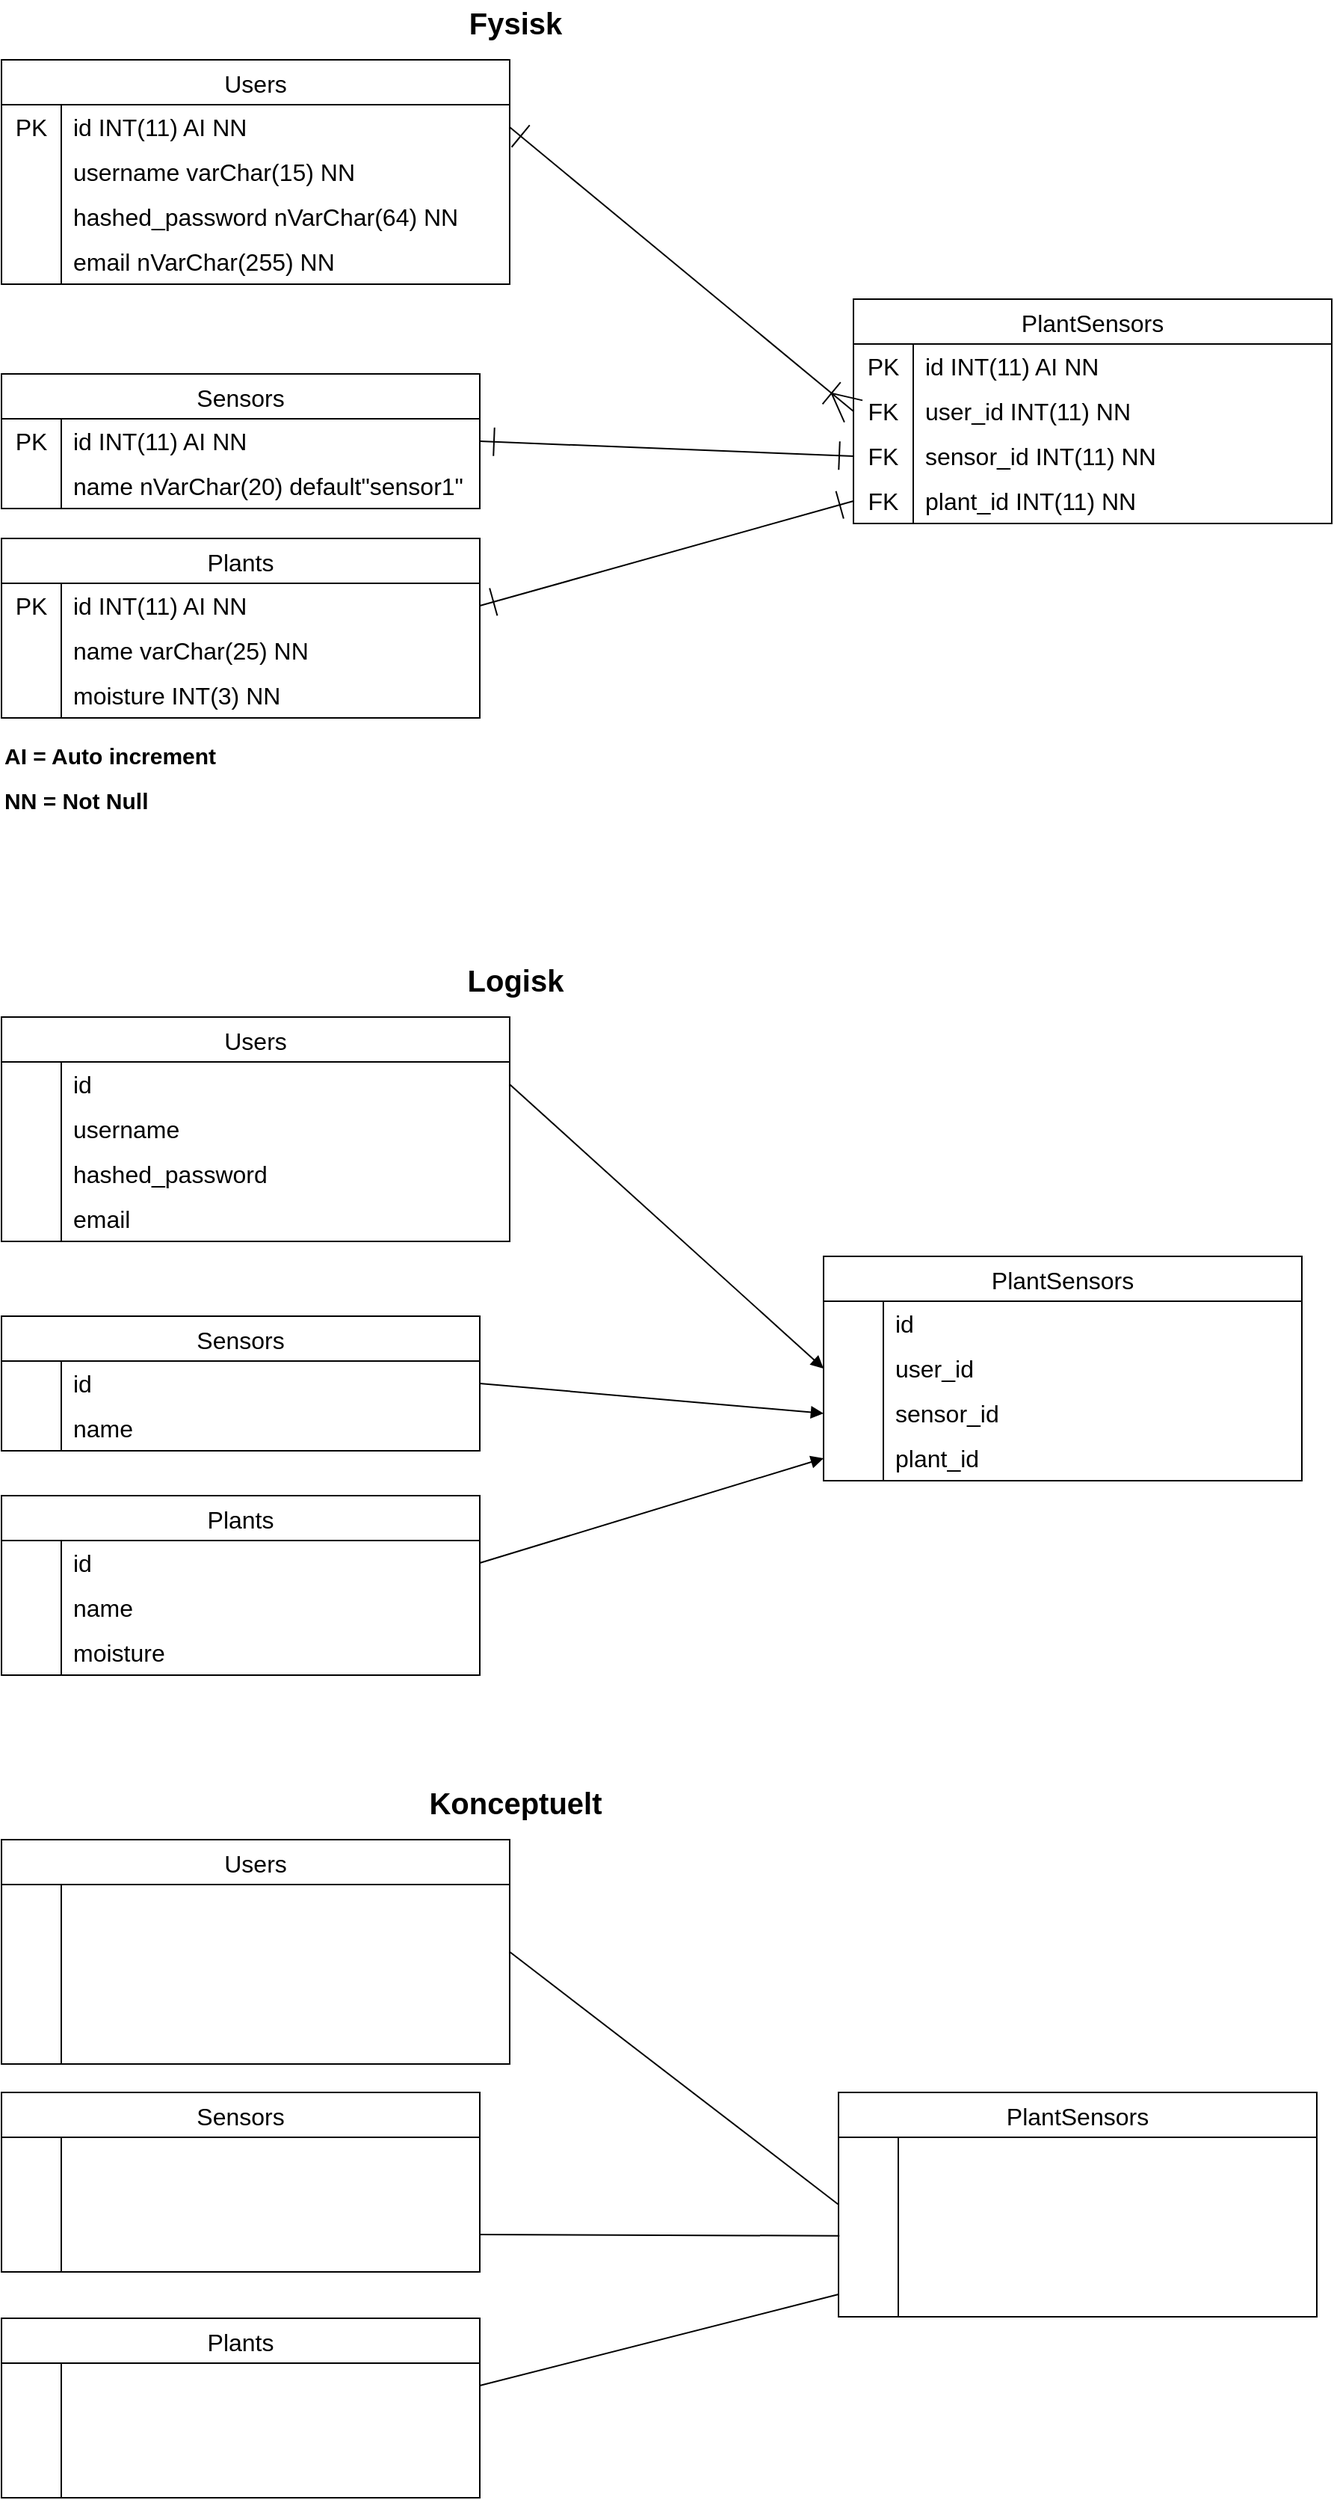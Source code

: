 <mxfile version="24.2.3" type="device">
  <diagram id="C5RBs43oDa-KdzZeNtuy" name="Page-1">
    <mxGraphModel dx="1050" dy="565" grid="1" gridSize="10" guides="1" tooltips="1" connect="1" arrows="1" fold="1" page="1" pageScale="1" pageWidth="827" pageHeight="1169" math="0" shadow="0">
      <root>
        <mxCell id="WIyWlLk6GJQsqaUBKTNV-0" />
        <mxCell id="WIyWlLk6GJQsqaUBKTNV-1" parent="WIyWlLk6GJQsqaUBKTNV-0" />
        <mxCell id="eQX2NRXdBQSOmsmhlRly-7" value="Users" style="shape=table;startSize=30;container=1;collapsible=0;childLayout=tableLayout;fixedRows=1;rowLines=0;fontStyle=0;strokeColor=default;fontSize=16;" parent="WIyWlLk6GJQsqaUBKTNV-1" vertex="1">
          <mxGeometry x="40" y="320" width="340" height="150" as="geometry" />
        </mxCell>
        <mxCell id="eQX2NRXdBQSOmsmhlRly-8" value="" style="shape=tableRow;horizontal=0;startSize=0;swimlaneHead=0;swimlaneBody=0;top=0;left=0;bottom=0;right=0;collapsible=0;dropTarget=0;fillColor=none;points=[[0,0.5],[1,0.5]];portConstraint=eastwest;strokeColor=inherit;fontSize=16;" parent="eQX2NRXdBQSOmsmhlRly-7" vertex="1">
          <mxGeometry y="30" width="340" height="30" as="geometry" />
        </mxCell>
        <mxCell id="eQX2NRXdBQSOmsmhlRly-9" value="PK" style="shape=partialRectangle;html=1;whiteSpace=wrap;connectable=0;fillColor=none;top=0;left=0;bottom=0;right=0;overflow=hidden;pointerEvents=1;strokeColor=inherit;fontSize=16;" parent="eQX2NRXdBQSOmsmhlRly-8" vertex="1">
          <mxGeometry width="40" height="30" as="geometry">
            <mxRectangle width="40" height="30" as="alternateBounds" />
          </mxGeometry>
        </mxCell>
        <mxCell id="eQX2NRXdBQSOmsmhlRly-10" value="id INT(11) AI NN" style="shape=partialRectangle;html=1;whiteSpace=wrap;connectable=0;fillColor=none;top=0;left=0;bottom=0;right=0;align=left;spacingLeft=6;overflow=hidden;strokeColor=inherit;fontSize=16;" parent="eQX2NRXdBQSOmsmhlRly-8" vertex="1">
          <mxGeometry x="40" width="300" height="30" as="geometry">
            <mxRectangle width="300" height="30" as="alternateBounds" />
          </mxGeometry>
        </mxCell>
        <mxCell id="eQX2NRXdBQSOmsmhlRly-11" value="" style="shape=tableRow;horizontal=0;startSize=0;swimlaneHead=0;swimlaneBody=0;top=0;left=0;bottom=0;right=0;collapsible=0;dropTarget=0;fillColor=none;points=[[0,0.5],[1,0.5]];portConstraint=eastwest;strokeColor=inherit;fontSize=16;" parent="eQX2NRXdBQSOmsmhlRly-7" vertex="1">
          <mxGeometry y="60" width="340" height="30" as="geometry" />
        </mxCell>
        <mxCell id="eQX2NRXdBQSOmsmhlRly-12" value="" style="shape=partialRectangle;html=1;whiteSpace=wrap;connectable=0;fillColor=none;top=0;left=0;bottom=0;right=0;overflow=hidden;strokeColor=inherit;fontSize=16;" parent="eQX2NRXdBQSOmsmhlRly-11" vertex="1">
          <mxGeometry width="40" height="30" as="geometry">
            <mxRectangle width="40" height="30" as="alternateBounds" />
          </mxGeometry>
        </mxCell>
        <mxCell id="eQX2NRXdBQSOmsmhlRly-13" value="username varChar(15) NN" style="shape=partialRectangle;html=1;whiteSpace=wrap;connectable=0;fillColor=none;top=0;left=0;bottom=0;right=0;align=left;spacingLeft=6;overflow=hidden;strokeColor=inherit;fontSize=16;" parent="eQX2NRXdBQSOmsmhlRly-11" vertex="1">
          <mxGeometry x="40" width="300" height="30" as="geometry">
            <mxRectangle width="300" height="30" as="alternateBounds" />
          </mxGeometry>
        </mxCell>
        <mxCell id="eQX2NRXdBQSOmsmhlRly-14" value="" style="shape=tableRow;horizontal=0;startSize=0;swimlaneHead=0;swimlaneBody=0;top=0;left=0;bottom=0;right=0;collapsible=0;dropTarget=0;fillColor=none;points=[[0,0.5],[1,0.5]];portConstraint=eastwest;strokeColor=inherit;fontSize=16;" parent="eQX2NRXdBQSOmsmhlRly-7" vertex="1">
          <mxGeometry y="90" width="340" height="30" as="geometry" />
        </mxCell>
        <mxCell id="eQX2NRXdBQSOmsmhlRly-15" value="" style="shape=partialRectangle;html=1;whiteSpace=wrap;connectable=0;fillColor=none;top=0;left=0;bottom=0;right=0;overflow=hidden;strokeColor=inherit;fontSize=16;" parent="eQX2NRXdBQSOmsmhlRly-14" vertex="1">
          <mxGeometry width="40" height="30" as="geometry">
            <mxRectangle width="40" height="30" as="alternateBounds" />
          </mxGeometry>
        </mxCell>
        <mxCell id="eQX2NRXdBQSOmsmhlRly-16" value="hashed_password nVarChar(64) NN" style="shape=partialRectangle;html=1;whiteSpace=wrap;connectable=0;fillColor=none;top=0;left=0;bottom=0;right=0;align=left;spacingLeft=6;overflow=hidden;strokeColor=inherit;fontSize=16;" parent="eQX2NRXdBQSOmsmhlRly-14" vertex="1">
          <mxGeometry x="40" width="300" height="30" as="geometry">
            <mxRectangle width="300" height="30" as="alternateBounds" />
          </mxGeometry>
        </mxCell>
        <mxCell id="eQX2NRXdBQSOmsmhlRly-65" value="" style="shape=tableRow;horizontal=0;startSize=0;swimlaneHead=0;swimlaneBody=0;top=0;left=0;bottom=0;right=0;collapsible=0;dropTarget=0;fillColor=none;points=[[0,0.5],[1,0.5]];portConstraint=eastwest;strokeColor=inherit;fontSize=16;" parent="eQX2NRXdBQSOmsmhlRly-7" vertex="1">
          <mxGeometry y="120" width="340" height="30" as="geometry" />
        </mxCell>
        <mxCell id="eQX2NRXdBQSOmsmhlRly-66" value="" style="shape=partialRectangle;html=1;whiteSpace=wrap;connectable=0;fillColor=none;top=0;left=0;bottom=0;right=0;overflow=hidden;strokeColor=inherit;fontSize=16;" parent="eQX2NRXdBQSOmsmhlRly-65" vertex="1">
          <mxGeometry width="40" height="30" as="geometry">
            <mxRectangle width="40" height="30" as="alternateBounds" />
          </mxGeometry>
        </mxCell>
        <mxCell id="eQX2NRXdBQSOmsmhlRly-67" value="email nVarChar(255) NN" style="shape=partialRectangle;html=1;whiteSpace=wrap;connectable=0;fillColor=none;top=0;left=0;bottom=0;right=0;align=left;spacingLeft=6;overflow=hidden;strokeColor=inherit;fontSize=16;" parent="eQX2NRXdBQSOmsmhlRly-65" vertex="1">
          <mxGeometry x="40" width="300" height="30" as="geometry">
            <mxRectangle width="300" height="30" as="alternateBounds" />
          </mxGeometry>
        </mxCell>
        <mxCell id="eQX2NRXdBQSOmsmhlRly-17" value="Plants" style="shape=table;startSize=30;container=1;collapsible=0;childLayout=tableLayout;fixedRows=1;rowLines=0;fontStyle=0;strokeColor=default;fontSize=16;" parent="WIyWlLk6GJQsqaUBKTNV-1" vertex="1">
          <mxGeometry x="40" y="640" width="320" height="120" as="geometry" />
        </mxCell>
        <mxCell id="eQX2NRXdBQSOmsmhlRly-18" value="" style="shape=tableRow;horizontal=0;startSize=0;swimlaneHead=0;swimlaneBody=0;top=0;left=0;bottom=0;right=0;collapsible=0;dropTarget=0;fillColor=none;points=[[0,0.5],[1,0.5]];portConstraint=eastwest;strokeColor=inherit;fontSize=16;" parent="eQX2NRXdBQSOmsmhlRly-17" vertex="1">
          <mxGeometry y="30" width="320" height="30" as="geometry" />
        </mxCell>
        <mxCell id="eQX2NRXdBQSOmsmhlRly-19" value="PK" style="shape=partialRectangle;html=1;whiteSpace=wrap;connectable=0;fillColor=none;top=0;left=0;bottom=0;right=0;overflow=hidden;pointerEvents=1;strokeColor=inherit;fontSize=16;" parent="eQX2NRXdBQSOmsmhlRly-18" vertex="1">
          <mxGeometry width="40" height="30" as="geometry">
            <mxRectangle width="40" height="30" as="alternateBounds" />
          </mxGeometry>
        </mxCell>
        <mxCell id="eQX2NRXdBQSOmsmhlRly-20" value="id INT(11) AI NN" style="shape=partialRectangle;html=1;whiteSpace=wrap;connectable=0;fillColor=none;top=0;left=0;bottom=0;right=0;align=left;spacingLeft=6;overflow=hidden;strokeColor=inherit;fontSize=16;" parent="eQX2NRXdBQSOmsmhlRly-18" vertex="1">
          <mxGeometry x="40" width="280" height="30" as="geometry">
            <mxRectangle width="280" height="30" as="alternateBounds" />
          </mxGeometry>
        </mxCell>
        <mxCell id="eQX2NRXdBQSOmsmhlRly-21" value="" style="shape=tableRow;horizontal=0;startSize=0;swimlaneHead=0;swimlaneBody=0;top=0;left=0;bottom=0;right=0;collapsible=0;dropTarget=0;fillColor=none;points=[[0,0.5],[1,0.5]];portConstraint=eastwest;strokeColor=inherit;fontSize=16;" parent="eQX2NRXdBQSOmsmhlRly-17" vertex="1">
          <mxGeometry y="60" width="320" height="30" as="geometry" />
        </mxCell>
        <mxCell id="eQX2NRXdBQSOmsmhlRly-22" value="" style="shape=partialRectangle;html=1;whiteSpace=wrap;connectable=0;fillColor=none;top=0;left=0;bottom=0;right=0;overflow=hidden;strokeColor=inherit;fontSize=16;" parent="eQX2NRXdBQSOmsmhlRly-21" vertex="1">
          <mxGeometry width="40" height="30" as="geometry">
            <mxRectangle width="40" height="30" as="alternateBounds" />
          </mxGeometry>
        </mxCell>
        <mxCell id="eQX2NRXdBQSOmsmhlRly-23" value="name varChar(25) NN" style="shape=partialRectangle;html=1;whiteSpace=wrap;connectable=0;fillColor=none;top=0;left=0;bottom=0;right=0;align=left;spacingLeft=6;overflow=hidden;strokeColor=inherit;fontSize=16;" parent="eQX2NRXdBQSOmsmhlRly-21" vertex="1">
          <mxGeometry x="40" width="280" height="30" as="geometry">
            <mxRectangle width="280" height="30" as="alternateBounds" />
          </mxGeometry>
        </mxCell>
        <mxCell id="eQX2NRXdBQSOmsmhlRly-24" value="" style="shape=tableRow;horizontal=0;startSize=0;swimlaneHead=0;swimlaneBody=0;top=0;left=0;bottom=0;right=0;collapsible=0;dropTarget=0;fillColor=none;points=[[0,0.5],[1,0.5]];portConstraint=eastwest;strokeColor=inherit;fontSize=16;" parent="eQX2NRXdBQSOmsmhlRly-17" vertex="1">
          <mxGeometry y="90" width="320" height="30" as="geometry" />
        </mxCell>
        <mxCell id="eQX2NRXdBQSOmsmhlRly-25" value="" style="shape=partialRectangle;html=1;whiteSpace=wrap;connectable=0;fillColor=none;top=0;left=0;bottom=0;right=0;overflow=hidden;strokeColor=inherit;fontSize=16;" parent="eQX2NRXdBQSOmsmhlRly-24" vertex="1">
          <mxGeometry width="40" height="30" as="geometry">
            <mxRectangle width="40" height="30" as="alternateBounds" />
          </mxGeometry>
        </mxCell>
        <mxCell id="eQX2NRXdBQSOmsmhlRly-26" value="moisture INT(3) NN" style="shape=partialRectangle;html=1;whiteSpace=wrap;connectable=0;fillColor=none;top=0;left=0;bottom=0;right=0;align=left;spacingLeft=6;overflow=hidden;strokeColor=inherit;fontSize=16;" parent="eQX2NRXdBQSOmsmhlRly-24" vertex="1">
          <mxGeometry x="40" width="280" height="30" as="geometry">
            <mxRectangle width="280" height="30" as="alternateBounds" />
          </mxGeometry>
        </mxCell>
        <mxCell id="eQX2NRXdBQSOmsmhlRly-27" value="Sensors" style="shape=table;startSize=30;container=1;collapsible=0;childLayout=tableLayout;fixedRows=1;rowLines=0;fontStyle=0;strokeColor=default;fontSize=16;" parent="WIyWlLk6GJQsqaUBKTNV-1" vertex="1">
          <mxGeometry x="40" y="530" width="320" height="90" as="geometry" />
        </mxCell>
        <mxCell id="eQX2NRXdBQSOmsmhlRly-28" value="" style="shape=tableRow;horizontal=0;startSize=0;swimlaneHead=0;swimlaneBody=0;top=0;left=0;bottom=0;right=0;collapsible=0;dropTarget=0;fillColor=none;points=[[0,0.5],[1,0.5]];portConstraint=eastwest;strokeColor=inherit;fontSize=16;" parent="eQX2NRXdBQSOmsmhlRly-27" vertex="1">
          <mxGeometry y="30" width="320" height="30" as="geometry" />
        </mxCell>
        <mxCell id="eQX2NRXdBQSOmsmhlRly-29" value="PK" style="shape=partialRectangle;html=1;whiteSpace=wrap;connectable=0;fillColor=none;top=0;left=0;bottom=0;right=0;overflow=hidden;pointerEvents=1;strokeColor=inherit;fontSize=16;" parent="eQX2NRXdBQSOmsmhlRly-28" vertex="1">
          <mxGeometry width="40" height="30" as="geometry">
            <mxRectangle width="40" height="30" as="alternateBounds" />
          </mxGeometry>
        </mxCell>
        <mxCell id="eQX2NRXdBQSOmsmhlRly-30" value="id INT(11) AI NN" style="shape=partialRectangle;html=1;whiteSpace=wrap;connectable=0;fillColor=none;top=0;left=0;bottom=0;right=0;align=left;spacingLeft=6;overflow=hidden;strokeColor=inherit;fontSize=16;" parent="eQX2NRXdBQSOmsmhlRly-28" vertex="1">
          <mxGeometry x="40" width="280" height="30" as="geometry">
            <mxRectangle width="280" height="30" as="alternateBounds" />
          </mxGeometry>
        </mxCell>
        <mxCell id="eQX2NRXdBQSOmsmhlRly-40" value="" style="shape=tableRow;horizontal=0;startSize=0;swimlaneHead=0;swimlaneBody=0;top=0;left=0;bottom=0;right=0;collapsible=0;dropTarget=0;fillColor=none;points=[[0,0.5],[1,0.5]];portConstraint=eastwest;strokeColor=inherit;fontSize=16;" parent="eQX2NRXdBQSOmsmhlRly-27" vertex="1">
          <mxGeometry y="60" width="320" height="30" as="geometry" />
        </mxCell>
        <mxCell id="eQX2NRXdBQSOmsmhlRly-41" value="" style="shape=partialRectangle;html=1;whiteSpace=wrap;connectable=0;fillColor=none;top=0;left=0;bottom=0;right=0;overflow=hidden;pointerEvents=1;strokeColor=inherit;fontSize=16;" parent="eQX2NRXdBQSOmsmhlRly-40" vertex="1">
          <mxGeometry width="40" height="30" as="geometry">
            <mxRectangle width="40" height="30" as="alternateBounds" />
          </mxGeometry>
        </mxCell>
        <mxCell id="eQX2NRXdBQSOmsmhlRly-42" value="name nVarChar(20) default&quot;sensor1&quot;" style="shape=partialRectangle;html=1;whiteSpace=wrap;connectable=0;fillColor=none;top=0;left=0;bottom=0;right=0;align=left;spacingLeft=6;overflow=hidden;strokeColor=inherit;fontSize=16;" parent="eQX2NRXdBQSOmsmhlRly-40" vertex="1">
          <mxGeometry x="40" width="280" height="30" as="geometry">
            <mxRectangle width="280" height="30" as="alternateBounds" />
          </mxGeometry>
        </mxCell>
        <mxCell id="eQX2NRXdBQSOmsmhlRly-43" value="PlantSensors" style="shape=table;startSize=30;container=1;collapsible=0;childLayout=tableLayout;fixedRows=1;rowLines=0;fontStyle=0;strokeColor=default;fontSize=16;" parent="WIyWlLk6GJQsqaUBKTNV-1" vertex="1">
          <mxGeometry x="610" y="480" width="320" height="150" as="geometry" />
        </mxCell>
        <mxCell id="eQX2NRXdBQSOmsmhlRly-44" value="" style="shape=tableRow;horizontal=0;startSize=0;swimlaneHead=0;swimlaneBody=0;top=0;left=0;bottom=0;right=0;collapsible=0;dropTarget=0;fillColor=none;points=[[0,0.5],[1,0.5]];portConstraint=eastwest;strokeColor=inherit;fontSize=16;" parent="eQX2NRXdBQSOmsmhlRly-43" vertex="1">
          <mxGeometry y="30" width="320" height="30" as="geometry" />
        </mxCell>
        <mxCell id="eQX2NRXdBQSOmsmhlRly-45" value="PK" style="shape=partialRectangle;html=1;whiteSpace=wrap;connectable=0;fillColor=none;top=0;left=0;bottom=0;right=0;overflow=hidden;pointerEvents=1;strokeColor=inherit;fontSize=16;" parent="eQX2NRXdBQSOmsmhlRly-44" vertex="1">
          <mxGeometry width="40" height="30" as="geometry">
            <mxRectangle width="40" height="30" as="alternateBounds" />
          </mxGeometry>
        </mxCell>
        <mxCell id="eQX2NRXdBQSOmsmhlRly-46" value="id INT(11) AI NN" style="shape=partialRectangle;html=1;whiteSpace=wrap;connectable=0;fillColor=none;top=0;left=0;bottom=0;right=0;align=left;spacingLeft=6;overflow=hidden;strokeColor=inherit;fontSize=16;" parent="eQX2NRXdBQSOmsmhlRly-44" vertex="1">
          <mxGeometry x="40" width="280" height="30" as="geometry">
            <mxRectangle width="280" height="30" as="alternateBounds" />
          </mxGeometry>
        </mxCell>
        <mxCell id="eQX2NRXdBQSOmsmhlRly-56" value="" style="shape=tableRow;horizontal=0;startSize=0;swimlaneHead=0;swimlaneBody=0;top=0;left=0;bottom=0;right=0;collapsible=0;dropTarget=0;fillColor=none;points=[[0,0.5],[1,0.5]];portConstraint=eastwest;strokeColor=inherit;fontSize=16;" parent="eQX2NRXdBQSOmsmhlRly-43" vertex="1">
          <mxGeometry y="60" width="320" height="30" as="geometry" />
        </mxCell>
        <mxCell id="eQX2NRXdBQSOmsmhlRly-57" value="FK" style="shape=partialRectangle;html=1;whiteSpace=wrap;connectable=0;fillColor=none;top=0;left=0;bottom=0;right=0;overflow=hidden;pointerEvents=1;strokeColor=inherit;fontSize=16;" parent="eQX2NRXdBQSOmsmhlRly-56" vertex="1">
          <mxGeometry width="40" height="30" as="geometry">
            <mxRectangle width="40" height="30" as="alternateBounds" />
          </mxGeometry>
        </mxCell>
        <mxCell id="eQX2NRXdBQSOmsmhlRly-58" value="user_id INT(11) NN" style="shape=partialRectangle;html=1;whiteSpace=wrap;connectable=0;fillColor=none;top=0;left=0;bottom=0;right=0;align=left;spacingLeft=6;overflow=hidden;strokeColor=inherit;fontSize=16;" parent="eQX2NRXdBQSOmsmhlRly-56" vertex="1">
          <mxGeometry x="40" width="280" height="30" as="geometry">
            <mxRectangle width="280" height="30" as="alternateBounds" />
          </mxGeometry>
        </mxCell>
        <mxCell id="eQX2NRXdBQSOmsmhlRly-50" value="" style="shape=tableRow;horizontal=0;startSize=0;swimlaneHead=0;swimlaneBody=0;top=0;left=0;bottom=0;right=0;collapsible=0;dropTarget=0;fillColor=none;points=[[0,0.5],[1,0.5]];portConstraint=eastwest;strokeColor=inherit;fontSize=16;" parent="eQX2NRXdBQSOmsmhlRly-43" vertex="1">
          <mxGeometry y="90" width="320" height="30" as="geometry" />
        </mxCell>
        <mxCell id="eQX2NRXdBQSOmsmhlRly-51" value="FK" style="shape=partialRectangle;html=1;whiteSpace=wrap;connectable=0;fillColor=none;top=0;left=0;bottom=0;right=0;overflow=hidden;pointerEvents=1;strokeColor=inherit;fontSize=16;" parent="eQX2NRXdBQSOmsmhlRly-50" vertex="1">
          <mxGeometry width="40" height="30" as="geometry">
            <mxRectangle width="40" height="30" as="alternateBounds" />
          </mxGeometry>
        </mxCell>
        <mxCell id="eQX2NRXdBQSOmsmhlRly-52" value="sensor_id INT(11) NN" style="shape=partialRectangle;html=1;whiteSpace=wrap;connectable=0;fillColor=none;top=0;left=0;bottom=0;right=0;align=left;spacingLeft=6;overflow=hidden;strokeColor=inherit;fontSize=16;" parent="eQX2NRXdBQSOmsmhlRly-50" vertex="1">
          <mxGeometry x="40" width="280" height="30" as="geometry">
            <mxRectangle width="280" height="30" as="alternateBounds" />
          </mxGeometry>
        </mxCell>
        <mxCell id="eQX2NRXdBQSOmsmhlRly-47" value="" style="shape=tableRow;horizontal=0;startSize=0;swimlaneHead=0;swimlaneBody=0;top=0;left=0;bottom=0;right=0;collapsible=0;dropTarget=0;fillColor=none;points=[[0,0.5],[1,0.5]];portConstraint=eastwest;strokeColor=inherit;fontSize=16;" parent="eQX2NRXdBQSOmsmhlRly-43" vertex="1">
          <mxGeometry y="120" width="320" height="30" as="geometry" />
        </mxCell>
        <mxCell id="eQX2NRXdBQSOmsmhlRly-48" value="FK" style="shape=partialRectangle;html=1;whiteSpace=wrap;connectable=0;fillColor=none;top=0;left=0;bottom=0;right=0;overflow=hidden;pointerEvents=1;strokeColor=inherit;fontSize=16;" parent="eQX2NRXdBQSOmsmhlRly-47" vertex="1">
          <mxGeometry width="40" height="30" as="geometry">
            <mxRectangle width="40" height="30" as="alternateBounds" />
          </mxGeometry>
        </mxCell>
        <mxCell id="eQX2NRXdBQSOmsmhlRly-49" value="plant_id INT(11) NN" style="shape=partialRectangle;html=1;whiteSpace=wrap;connectable=0;fillColor=none;top=0;left=0;bottom=0;right=0;align=left;spacingLeft=6;overflow=hidden;strokeColor=inherit;fontSize=16;" parent="eQX2NRXdBQSOmsmhlRly-47" vertex="1">
          <mxGeometry x="40" width="280" height="30" as="geometry">
            <mxRectangle width="280" height="30" as="alternateBounds" />
          </mxGeometry>
        </mxCell>
        <mxCell id="eQX2NRXdBQSOmsmhlRly-59" value="" style="endArrow=ERone;html=1;rounded=0;entryX=0;entryY=0.5;entryDx=0;entryDy=0;exitX=1;exitY=0.5;exitDx=0;exitDy=0;endFill=0;startArrow=ERone;startFill=0;endSize=17;startSize=17;" parent="WIyWlLk6GJQsqaUBKTNV-1" target="eQX2NRXdBQSOmsmhlRly-50" edge="1" source="eQX2NRXdBQSOmsmhlRly-28">
          <mxGeometry width="50" height="50" relative="1" as="geometry">
            <mxPoint x="360" y="584" as="sourcePoint" />
            <mxPoint x="440" y="584" as="targetPoint" />
          </mxGeometry>
        </mxCell>
        <mxCell id="eQX2NRXdBQSOmsmhlRly-61" value="" style="endArrow=ERoneToMany;html=1;rounded=0;entryX=0;entryY=0.5;entryDx=0;entryDy=0;exitX=1;exitY=0.5;exitDx=0;exitDy=0;endFill=0;startArrow=ERone;startFill=0;endSize=17;startSize=17;" parent="WIyWlLk6GJQsqaUBKTNV-1" source="eQX2NRXdBQSOmsmhlRly-8" target="eQX2NRXdBQSOmsmhlRly-56" edge="1">
          <mxGeometry width="50" height="50" relative="1" as="geometry">
            <mxPoint x="374" y="450" as="sourcePoint" />
            <mxPoint x="454" y="450" as="targetPoint" />
          </mxGeometry>
        </mxCell>
        <mxCell id="eQX2NRXdBQSOmsmhlRly-62" value="" style="endArrow=ERone;html=1;rounded=0;entryX=0;entryY=0.5;entryDx=0;entryDy=0;exitX=1;exitY=0.5;exitDx=0;exitDy=0;endFill=0;startArrow=ERone;startFill=0;endSize=17;startSize=17;" parent="WIyWlLk6GJQsqaUBKTNV-1" source="eQX2NRXdBQSOmsmhlRly-18" target="eQX2NRXdBQSOmsmhlRly-47" edge="1">
          <mxGeometry width="50" height="50" relative="1" as="geometry">
            <mxPoint x="370" y="594" as="sourcePoint" />
            <mxPoint x="450" y="594" as="targetPoint" />
          </mxGeometry>
        </mxCell>
        <mxCell id="eQX2NRXdBQSOmsmhlRly-63" value="&lt;b&gt;&lt;font style=&quot;font-size: 15px;&quot;&gt;AI = Auto increment&lt;/font&gt;&lt;/b&gt;" style="text;html=1;strokeColor=none;fillColor=none;align=left;verticalAlign=middle;whiteSpace=wrap;rounded=0;" parent="WIyWlLk6GJQsqaUBKTNV-1" vertex="1">
          <mxGeometry x="40" y="770" width="160" height="30" as="geometry" />
        </mxCell>
        <mxCell id="eQX2NRXdBQSOmsmhlRly-64" value="&lt;font style=&quot;font-size: 15px;&quot;&gt;&lt;b&gt;NN = Not Null&lt;/b&gt;&lt;/font&gt;" style="text;html=1;strokeColor=none;fillColor=none;align=left;verticalAlign=middle;whiteSpace=wrap;rounded=0;" parent="WIyWlLk6GJQsqaUBKTNV-1" vertex="1">
          <mxGeometry x="40" y="800" width="120" height="30" as="geometry" />
        </mxCell>
        <mxCell id="eQX2NRXdBQSOmsmhlRly-68" value="&lt;font style=&quot;font-size: 20px;&quot;&gt;&lt;b&gt;Fysisk&lt;/b&gt;&lt;/font&gt;" style="text;html=1;strokeColor=none;fillColor=none;align=center;verticalAlign=middle;whiteSpace=wrap;rounded=0;" parent="WIyWlLk6GJQsqaUBKTNV-1" vertex="1">
          <mxGeometry x="354" y="280" width="60" height="30" as="geometry" />
        </mxCell>
        <mxCell id="eQX2NRXdBQSOmsmhlRly-69" value="Users" style="shape=table;startSize=30;container=1;collapsible=0;childLayout=tableLayout;fixedRows=1;rowLines=0;fontStyle=0;strokeColor=default;fontSize=16;" parent="WIyWlLk6GJQsqaUBKTNV-1" vertex="1">
          <mxGeometry x="40" y="960" width="340" height="150" as="geometry" />
        </mxCell>
        <mxCell id="eQX2NRXdBQSOmsmhlRly-70" value="" style="shape=tableRow;horizontal=0;startSize=0;swimlaneHead=0;swimlaneBody=0;top=0;left=0;bottom=0;right=0;collapsible=0;dropTarget=0;fillColor=none;points=[[0,0.5],[1,0.5]];portConstraint=eastwest;strokeColor=inherit;fontSize=16;" parent="eQX2NRXdBQSOmsmhlRly-69" vertex="1">
          <mxGeometry y="30" width="340" height="30" as="geometry" />
        </mxCell>
        <mxCell id="eQX2NRXdBQSOmsmhlRly-71" value="" style="shape=partialRectangle;html=1;whiteSpace=wrap;connectable=0;fillColor=none;top=0;left=0;bottom=0;right=0;overflow=hidden;pointerEvents=1;strokeColor=inherit;fontSize=16;" parent="eQX2NRXdBQSOmsmhlRly-70" vertex="1">
          <mxGeometry width="40" height="30" as="geometry">
            <mxRectangle width="40" height="30" as="alternateBounds" />
          </mxGeometry>
        </mxCell>
        <mxCell id="eQX2NRXdBQSOmsmhlRly-72" value="id" style="shape=partialRectangle;html=1;whiteSpace=wrap;connectable=0;fillColor=none;top=0;left=0;bottom=0;right=0;align=left;spacingLeft=6;overflow=hidden;strokeColor=inherit;fontSize=16;" parent="eQX2NRXdBQSOmsmhlRly-70" vertex="1">
          <mxGeometry x="40" width="300" height="30" as="geometry">
            <mxRectangle width="300" height="30" as="alternateBounds" />
          </mxGeometry>
        </mxCell>
        <mxCell id="eQX2NRXdBQSOmsmhlRly-73" value="" style="shape=tableRow;horizontal=0;startSize=0;swimlaneHead=0;swimlaneBody=0;top=0;left=0;bottom=0;right=0;collapsible=0;dropTarget=0;fillColor=none;points=[[0,0.5],[1,0.5]];portConstraint=eastwest;strokeColor=inherit;fontSize=16;" parent="eQX2NRXdBQSOmsmhlRly-69" vertex="1">
          <mxGeometry y="60" width="340" height="30" as="geometry" />
        </mxCell>
        <mxCell id="eQX2NRXdBQSOmsmhlRly-74" value="" style="shape=partialRectangle;html=1;whiteSpace=wrap;connectable=0;fillColor=none;top=0;left=0;bottom=0;right=0;overflow=hidden;strokeColor=inherit;fontSize=16;" parent="eQX2NRXdBQSOmsmhlRly-73" vertex="1">
          <mxGeometry width="40" height="30" as="geometry">
            <mxRectangle width="40" height="30" as="alternateBounds" />
          </mxGeometry>
        </mxCell>
        <mxCell id="eQX2NRXdBQSOmsmhlRly-75" value="username" style="shape=partialRectangle;html=1;whiteSpace=wrap;connectable=0;fillColor=none;top=0;left=0;bottom=0;right=0;align=left;spacingLeft=6;overflow=hidden;strokeColor=inherit;fontSize=16;" parent="eQX2NRXdBQSOmsmhlRly-73" vertex="1">
          <mxGeometry x="40" width="300" height="30" as="geometry">
            <mxRectangle width="300" height="30" as="alternateBounds" />
          </mxGeometry>
        </mxCell>
        <mxCell id="eQX2NRXdBQSOmsmhlRly-76" value="" style="shape=tableRow;horizontal=0;startSize=0;swimlaneHead=0;swimlaneBody=0;top=0;left=0;bottom=0;right=0;collapsible=0;dropTarget=0;fillColor=none;points=[[0,0.5],[1,0.5]];portConstraint=eastwest;strokeColor=inherit;fontSize=16;" parent="eQX2NRXdBQSOmsmhlRly-69" vertex="1">
          <mxGeometry y="90" width="340" height="30" as="geometry" />
        </mxCell>
        <mxCell id="eQX2NRXdBQSOmsmhlRly-77" value="" style="shape=partialRectangle;html=1;whiteSpace=wrap;connectable=0;fillColor=none;top=0;left=0;bottom=0;right=0;overflow=hidden;strokeColor=inherit;fontSize=16;" parent="eQX2NRXdBQSOmsmhlRly-76" vertex="1">
          <mxGeometry width="40" height="30" as="geometry">
            <mxRectangle width="40" height="30" as="alternateBounds" />
          </mxGeometry>
        </mxCell>
        <mxCell id="eQX2NRXdBQSOmsmhlRly-78" value="hashed_password" style="shape=partialRectangle;html=1;whiteSpace=wrap;connectable=0;fillColor=none;top=0;left=0;bottom=0;right=0;align=left;spacingLeft=6;overflow=hidden;strokeColor=inherit;fontSize=16;" parent="eQX2NRXdBQSOmsmhlRly-76" vertex="1">
          <mxGeometry x="40" width="300" height="30" as="geometry">
            <mxRectangle width="300" height="30" as="alternateBounds" />
          </mxGeometry>
        </mxCell>
        <mxCell id="eQX2NRXdBQSOmsmhlRly-79" value="" style="shape=tableRow;horizontal=0;startSize=0;swimlaneHead=0;swimlaneBody=0;top=0;left=0;bottom=0;right=0;collapsible=0;dropTarget=0;fillColor=none;points=[[0,0.5],[1,0.5]];portConstraint=eastwest;strokeColor=inherit;fontSize=16;" parent="eQX2NRXdBQSOmsmhlRly-69" vertex="1">
          <mxGeometry y="120" width="340" height="30" as="geometry" />
        </mxCell>
        <mxCell id="eQX2NRXdBQSOmsmhlRly-80" value="" style="shape=partialRectangle;html=1;whiteSpace=wrap;connectable=0;fillColor=none;top=0;left=0;bottom=0;right=0;overflow=hidden;strokeColor=inherit;fontSize=16;" parent="eQX2NRXdBQSOmsmhlRly-79" vertex="1">
          <mxGeometry width="40" height="30" as="geometry">
            <mxRectangle width="40" height="30" as="alternateBounds" />
          </mxGeometry>
        </mxCell>
        <mxCell id="eQX2NRXdBQSOmsmhlRly-81" value="email" style="shape=partialRectangle;html=1;whiteSpace=wrap;connectable=0;fillColor=none;top=0;left=0;bottom=0;right=0;align=left;spacingLeft=6;overflow=hidden;strokeColor=inherit;fontSize=16;" parent="eQX2NRXdBQSOmsmhlRly-79" vertex="1">
          <mxGeometry x="40" width="300" height="30" as="geometry">
            <mxRectangle width="300" height="30" as="alternateBounds" />
          </mxGeometry>
        </mxCell>
        <mxCell id="eQX2NRXdBQSOmsmhlRly-82" value="Plants" style="shape=table;startSize=30;container=1;collapsible=0;childLayout=tableLayout;fixedRows=1;rowLines=0;fontStyle=0;strokeColor=default;fontSize=16;" parent="WIyWlLk6GJQsqaUBKTNV-1" vertex="1">
          <mxGeometry x="40" y="1280" width="320" height="120" as="geometry" />
        </mxCell>
        <mxCell id="eQX2NRXdBQSOmsmhlRly-83" value="" style="shape=tableRow;horizontal=0;startSize=0;swimlaneHead=0;swimlaneBody=0;top=0;left=0;bottom=0;right=0;collapsible=0;dropTarget=0;fillColor=none;points=[[0,0.5],[1,0.5]];portConstraint=eastwest;strokeColor=inherit;fontSize=16;" parent="eQX2NRXdBQSOmsmhlRly-82" vertex="1">
          <mxGeometry y="30" width="320" height="30" as="geometry" />
        </mxCell>
        <mxCell id="eQX2NRXdBQSOmsmhlRly-84" value="" style="shape=partialRectangle;html=1;whiteSpace=wrap;connectable=0;fillColor=none;top=0;left=0;bottom=0;right=0;overflow=hidden;pointerEvents=1;strokeColor=inherit;fontSize=16;" parent="eQX2NRXdBQSOmsmhlRly-83" vertex="1">
          <mxGeometry width="40" height="30" as="geometry">
            <mxRectangle width="40" height="30" as="alternateBounds" />
          </mxGeometry>
        </mxCell>
        <mxCell id="eQX2NRXdBQSOmsmhlRly-85" value="id" style="shape=partialRectangle;html=1;whiteSpace=wrap;connectable=0;fillColor=none;top=0;left=0;bottom=0;right=0;align=left;spacingLeft=6;overflow=hidden;strokeColor=inherit;fontSize=16;" parent="eQX2NRXdBQSOmsmhlRly-83" vertex="1">
          <mxGeometry x="40" width="280" height="30" as="geometry">
            <mxRectangle width="280" height="30" as="alternateBounds" />
          </mxGeometry>
        </mxCell>
        <mxCell id="eQX2NRXdBQSOmsmhlRly-86" value="" style="shape=tableRow;horizontal=0;startSize=0;swimlaneHead=0;swimlaneBody=0;top=0;left=0;bottom=0;right=0;collapsible=0;dropTarget=0;fillColor=none;points=[[0,0.5],[1,0.5]];portConstraint=eastwest;strokeColor=inherit;fontSize=16;" parent="eQX2NRXdBQSOmsmhlRly-82" vertex="1">
          <mxGeometry y="60" width="320" height="30" as="geometry" />
        </mxCell>
        <mxCell id="eQX2NRXdBQSOmsmhlRly-87" value="" style="shape=partialRectangle;html=1;whiteSpace=wrap;connectable=0;fillColor=none;top=0;left=0;bottom=0;right=0;overflow=hidden;strokeColor=inherit;fontSize=16;" parent="eQX2NRXdBQSOmsmhlRly-86" vertex="1">
          <mxGeometry width="40" height="30" as="geometry">
            <mxRectangle width="40" height="30" as="alternateBounds" />
          </mxGeometry>
        </mxCell>
        <mxCell id="eQX2NRXdBQSOmsmhlRly-88" value="name" style="shape=partialRectangle;html=1;whiteSpace=wrap;connectable=0;fillColor=none;top=0;left=0;bottom=0;right=0;align=left;spacingLeft=6;overflow=hidden;strokeColor=inherit;fontSize=16;" parent="eQX2NRXdBQSOmsmhlRly-86" vertex="1">
          <mxGeometry x="40" width="280" height="30" as="geometry">
            <mxRectangle width="280" height="30" as="alternateBounds" />
          </mxGeometry>
        </mxCell>
        <mxCell id="eQX2NRXdBQSOmsmhlRly-89" value="" style="shape=tableRow;horizontal=0;startSize=0;swimlaneHead=0;swimlaneBody=0;top=0;left=0;bottom=0;right=0;collapsible=0;dropTarget=0;fillColor=none;points=[[0,0.5],[1,0.5]];portConstraint=eastwest;strokeColor=inherit;fontSize=16;" parent="eQX2NRXdBQSOmsmhlRly-82" vertex="1">
          <mxGeometry y="90" width="320" height="30" as="geometry" />
        </mxCell>
        <mxCell id="eQX2NRXdBQSOmsmhlRly-90" value="" style="shape=partialRectangle;html=1;whiteSpace=wrap;connectable=0;fillColor=none;top=0;left=0;bottom=0;right=0;overflow=hidden;strokeColor=inherit;fontSize=16;" parent="eQX2NRXdBQSOmsmhlRly-89" vertex="1">
          <mxGeometry width="40" height="30" as="geometry">
            <mxRectangle width="40" height="30" as="alternateBounds" />
          </mxGeometry>
        </mxCell>
        <mxCell id="eQX2NRXdBQSOmsmhlRly-91" value="moisture" style="shape=partialRectangle;html=1;whiteSpace=wrap;connectable=0;fillColor=none;top=0;left=0;bottom=0;right=0;align=left;spacingLeft=6;overflow=hidden;strokeColor=inherit;fontSize=16;" parent="eQX2NRXdBQSOmsmhlRly-89" vertex="1">
          <mxGeometry x="40" width="280" height="30" as="geometry">
            <mxRectangle width="280" height="30" as="alternateBounds" />
          </mxGeometry>
        </mxCell>
        <mxCell id="eQX2NRXdBQSOmsmhlRly-92" value="Sensors" style="shape=table;startSize=30;container=1;collapsible=0;childLayout=tableLayout;fixedRows=1;rowLines=0;fontStyle=0;strokeColor=default;fontSize=16;" parent="WIyWlLk6GJQsqaUBKTNV-1" vertex="1">
          <mxGeometry x="40" y="1160" width="320" height="90" as="geometry" />
        </mxCell>
        <mxCell id="eQX2NRXdBQSOmsmhlRly-93" value="" style="shape=tableRow;horizontal=0;startSize=0;swimlaneHead=0;swimlaneBody=0;top=0;left=0;bottom=0;right=0;collapsible=0;dropTarget=0;fillColor=none;points=[[0,0.5],[1,0.5]];portConstraint=eastwest;strokeColor=inherit;fontSize=16;" parent="eQX2NRXdBQSOmsmhlRly-92" vertex="1">
          <mxGeometry y="30" width="320" height="30" as="geometry" />
        </mxCell>
        <mxCell id="eQX2NRXdBQSOmsmhlRly-94" value="" style="shape=partialRectangle;html=1;whiteSpace=wrap;connectable=0;fillColor=none;top=0;left=0;bottom=0;right=0;overflow=hidden;pointerEvents=1;strokeColor=inherit;fontSize=16;" parent="eQX2NRXdBQSOmsmhlRly-93" vertex="1">
          <mxGeometry width="40" height="30" as="geometry">
            <mxRectangle width="40" height="30" as="alternateBounds" />
          </mxGeometry>
        </mxCell>
        <mxCell id="eQX2NRXdBQSOmsmhlRly-95" value="id" style="shape=partialRectangle;html=1;whiteSpace=wrap;connectable=0;fillColor=none;top=0;left=0;bottom=0;right=0;align=left;spacingLeft=6;overflow=hidden;strokeColor=inherit;fontSize=16;" parent="eQX2NRXdBQSOmsmhlRly-93" vertex="1">
          <mxGeometry x="40" width="280" height="30" as="geometry">
            <mxRectangle width="280" height="30" as="alternateBounds" />
          </mxGeometry>
        </mxCell>
        <mxCell id="eQX2NRXdBQSOmsmhlRly-99" value="" style="shape=tableRow;horizontal=0;startSize=0;swimlaneHead=0;swimlaneBody=0;top=0;left=0;bottom=0;right=0;collapsible=0;dropTarget=0;fillColor=none;points=[[0,0.5],[1,0.5]];portConstraint=eastwest;strokeColor=inherit;fontSize=16;" parent="eQX2NRXdBQSOmsmhlRly-92" vertex="1">
          <mxGeometry y="60" width="320" height="30" as="geometry" />
        </mxCell>
        <mxCell id="eQX2NRXdBQSOmsmhlRly-100" value="" style="shape=partialRectangle;html=1;whiteSpace=wrap;connectable=0;fillColor=none;top=0;left=0;bottom=0;right=0;overflow=hidden;pointerEvents=1;strokeColor=inherit;fontSize=16;" parent="eQX2NRXdBQSOmsmhlRly-99" vertex="1">
          <mxGeometry width="40" height="30" as="geometry">
            <mxRectangle width="40" height="30" as="alternateBounds" />
          </mxGeometry>
        </mxCell>
        <mxCell id="eQX2NRXdBQSOmsmhlRly-101" value="name" style="shape=partialRectangle;html=1;whiteSpace=wrap;connectable=0;fillColor=none;top=0;left=0;bottom=0;right=0;align=left;spacingLeft=6;overflow=hidden;strokeColor=inherit;fontSize=16;" parent="eQX2NRXdBQSOmsmhlRly-99" vertex="1">
          <mxGeometry x="40" width="280" height="30" as="geometry">
            <mxRectangle width="280" height="30" as="alternateBounds" />
          </mxGeometry>
        </mxCell>
        <mxCell id="eQX2NRXdBQSOmsmhlRly-102" value="PlantSensors" style="shape=table;startSize=30;container=1;collapsible=0;childLayout=tableLayout;fixedRows=1;rowLines=0;fontStyle=0;strokeColor=default;fontSize=16;" parent="WIyWlLk6GJQsqaUBKTNV-1" vertex="1">
          <mxGeometry x="590" y="1120" width="320" height="150" as="geometry" />
        </mxCell>
        <mxCell id="eQX2NRXdBQSOmsmhlRly-103" value="" style="shape=tableRow;horizontal=0;startSize=0;swimlaneHead=0;swimlaneBody=0;top=0;left=0;bottom=0;right=0;collapsible=0;dropTarget=0;fillColor=none;points=[[0,0.5],[1,0.5]];portConstraint=eastwest;strokeColor=inherit;fontSize=16;" parent="eQX2NRXdBQSOmsmhlRly-102" vertex="1">
          <mxGeometry y="30" width="320" height="30" as="geometry" />
        </mxCell>
        <mxCell id="eQX2NRXdBQSOmsmhlRly-104" value="" style="shape=partialRectangle;html=1;whiteSpace=wrap;connectable=0;fillColor=none;top=0;left=0;bottom=0;right=0;overflow=hidden;pointerEvents=1;strokeColor=inherit;fontSize=16;" parent="eQX2NRXdBQSOmsmhlRly-103" vertex="1">
          <mxGeometry width="40" height="30" as="geometry">
            <mxRectangle width="40" height="30" as="alternateBounds" />
          </mxGeometry>
        </mxCell>
        <mxCell id="eQX2NRXdBQSOmsmhlRly-105" value="id" style="shape=partialRectangle;html=1;whiteSpace=wrap;connectable=0;fillColor=none;top=0;left=0;bottom=0;right=0;align=left;spacingLeft=6;overflow=hidden;strokeColor=inherit;fontSize=16;" parent="eQX2NRXdBQSOmsmhlRly-103" vertex="1">
          <mxGeometry x="40" width="280" height="30" as="geometry">
            <mxRectangle width="280" height="30" as="alternateBounds" />
          </mxGeometry>
        </mxCell>
        <mxCell id="eQX2NRXdBQSOmsmhlRly-106" value="" style="shape=tableRow;horizontal=0;startSize=0;swimlaneHead=0;swimlaneBody=0;top=0;left=0;bottom=0;right=0;collapsible=0;dropTarget=0;fillColor=none;points=[[0,0.5],[1,0.5]];portConstraint=eastwest;strokeColor=inherit;fontSize=16;" parent="eQX2NRXdBQSOmsmhlRly-102" vertex="1">
          <mxGeometry y="60" width="320" height="30" as="geometry" />
        </mxCell>
        <mxCell id="eQX2NRXdBQSOmsmhlRly-107" value="" style="shape=partialRectangle;html=1;whiteSpace=wrap;connectable=0;fillColor=none;top=0;left=0;bottom=0;right=0;overflow=hidden;pointerEvents=1;strokeColor=inherit;fontSize=16;" parent="eQX2NRXdBQSOmsmhlRly-106" vertex="1">
          <mxGeometry width="40" height="30" as="geometry">
            <mxRectangle width="40" height="30" as="alternateBounds" />
          </mxGeometry>
        </mxCell>
        <mxCell id="eQX2NRXdBQSOmsmhlRly-108" value="user_id" style="shape=partialRectangle;html=1;whiteSpace=wrap;connectable=0;fillColor=none;top=0;left=0;bottom=0;right=0;align=left;spacingLeft=6;overflow=hidden;strokeColor=inherit;fontSize=16;" parent="eQX2NRXdBQSOmsmhlRly-106" vertex="1">
          <mxGeometry x="40" width="280" height="30" as="geometry">
            <mxRectangle width="280" height="30" as="alternateBounds" />
          </mxGeometry>
        </mxCell>
        <mxCell id="eQX2NRXdBQSOmsmhlRly-109" value="" style="shape=tableRow;horizontal=0;startSize=0;swimlaneHead=0;swimlaneBody=0;top=0;left=0;bottom=0;right=0;collapsible=0;dropTarget=0;fillColor=none;points=[[0,0.5],[1,0.5]];portConstraint=eastwest;strokeColor=inherit;fontSize=16;" parent="eQX2NRXdBQSOmsmhlRly-102" vertex="1">
          <mxGeometry y="90" width="320" height="30" as="geometry" />
        </mxCell>
        <mxCell id="eQX2NRXdBQSOmsmhlRly-110" value="" style="shape=partialRectangle;html=1;whiteSpace=wrap;connectable=0;fillColor=none;top=0;left=0;bottom=0;right=0;overflow=hidden;pointerEvents=1;strokeColor=inherit;fontSize=16;" parent="eQX2NRXdBQSOmsmhlRly-109" vertex="1">
          <mxGeometry width="40" height="30" as="geometry">
            <mxRectangle width="40" height="30" as="alternateBounds" />
          </mxGeometry>
        </mxCell>
        <mxCell id="eQX2NRXdBQSOmsmhlRly-111" value="sensor_id" style="shape=partialRectangle;html=1;whiteSpace=wrap;connectable=0;fillColor=none;top=0;left=0;bottom=0;right=0;align=left;spacingLeft=6;overflow=hidden;strokeColor=inherit;fontSize=16;" parent="eQX2NRXdBQSOmsmhlRly-109" vertex="1">
          <mxGeometry x="40" width="280" height="30" as="geometry">
            <mxRectangle width="280" height="30" as="alternateBounds" />
          </mxGeometry>
        </mxCell>
        <mxCell id="eQX2NRXdBQSOmsmhlRly-112" value="" style="shape=tableRow;horizontal=0;startSize=0;swimlaneHead=0;swimlaneBody=0;top=0;left=0;bottom=0;right=0;collapsible=0;dropTarget=0;fillColor=none;points=[[0,0.5],[1,0.5]];portConstraint=eastwest;strokeColor=inherit;fontSize=16;" parent="eQX2NRXdBQSOmsmhlRly-102" vertex="1">
          <mxGeometry y="120" width="320" height="30" as="geometry" />
        </mxCell>
        <mxCell id="eQX2NRXdBQSOmsmhlRly-113" value="" style="shape=partialRectangle;html=1;whiteSpace=wrap;connectable=0;fillColor=none;top=0;left=0;bottom=0;right=0;overflow=hidden;pointerEvents=1;strokeColor=inherit;fontSize=16;" parent="eQX2NRXdBQSOmsmhlRly-112" vertex="1">
          <mxGeometry width="40" height="30" as="geometry">
            <mxRectangle width="40" height="30" as="alternateBounds" />
          </mxGeometry>
        </mxCell>
        <mxCell id="eQX2NRXdBQSOmsmhlRly-114" value="plant_id" style="shape=partialRectangle;html=1;whiteSpace=wrap;connectable=0;fillColor=none;top=0;left=0;bottom=0;right=0;align=left;spacingLeft=6;overflow=hidden;strokeColor=inherit;fontSize=16;" parent="eQX2NRXdBQSOmsmhlRly-112" vertex="1">
          <mxGeometry x="40" width="280" height="30" as="geometry">
            <mxRectangle width="280" height="30" as="alternateBounds" />
          </mxGeometry>
        </mxCell>
        <mxCell id="eQX2NRXdBQSOmsmhlRly-115" value="" style="endArrow=block;html=1;rounded=0;entryX=0;entryY=0.5;entryDx=0;entryDy=0;exitX=1;exitY=0.5;exitDx=0;exitDy=0;endFill=1;startArrow=none;startFill=0;" parent="WIyWlLk6GJQsqaUBKTNV-1" target="eQX2NRXdBQSOmsmhlRly-109" edge="1" source="eQX2NRXdBQSOmsmhlRly-93">
          <mxGeometry width="50" height="50" relative="1" as="geometry">
            <mxPoint x="360" y="1224" as="sourcePoint" />
            <mxPoint x="440" y="1224" as="targetPoint" />
          </mxGeometry>
        </mxCell>
        <mxCell id="eQX2NRXdBQSOmsmhlRly-116" value="" style="endArrow=block;html=1;rounded=0;entryX=0;entryY=0.5;entryDx=0;entryDy=0;exitX=1;exitY=0.5;exitDx=0;exitDy=0;endFill=1;startArrow=none;startFill=0;" parent="WIyWlLk6GJQsqaUBKTNV-1" source="eQX2NRXdBQSOmsmhlRly-70" target="eQX2NRXdBQSOmsmhlRly-106" edge="1">
          <mxGeometry width="50" height="50" relative="1" as="geometry">
            <mxPoint x="374" y="1090" as="sourcePoint" />
            <mxPoint x="454" y="1090" as="targetPoint" />
          </mxGeometry>
        </mxCell>
        <mxCell id="eQX2NRXdBQSOmsmhlRly-117" value="" style="endArrow=block;html=1;rounded=0;entryX=0;entryY=0.5;entryDx=0;entryDy=0;exitX=1;exitY=0.5;exitDx=0;exitDy=0;endFill=1;startArrow=none;startFill=0;" parent="WIyWlLk6GJQsqaUBKTNV-1" source="eQX2NRXdBQSOmsmhlRly-83" target="eQX2NRXdBQSOmsmhlRly-112" edge="1">
          <mxGeometry width="50" height="50" relative="1" as="geometry">
            <mxPoint x="370" y="1234" as="sourcePoint" />
            <mxPoint x="450" y="1234" as="targetPoint" />
          </mxGeometry>
        </mxCell>
        <mxCell id="eQX2NRXdBQSOmsmhlRly-120" value="&lt;font style=&quot;font-size: 20px;&quot;&gt;&lt;b&gt;Logisk&lt;/b&gt;&lt;/font&gt;" style="text;html=1;strokeColor=none;fillColor=none;align=center;verticalAlign=middle;whiteSpace=wrap;rounded=0;" parent="WIyWlLk6GJQsqaUBKTNV-1" vertex="1">
          <mxGeometry x="354" y="920" width="60" height="30" as="geometry" />
        </mxCell>
        <mxCell id="eQX2NRXdBQSOmsmhlRly-121" value="Users" style="shape=table;startSize=30;container=1;collapsible=0;childLayout=tableLayout;fixedRows=1;rowLines=0;fontStyle=0;strokeColor=default;fontSize=16;" parent="WIyWlLk6GJQsqaUBKTNV-1" vertex="1">
          <mxGeometry x="40" y="1510" width="340" height="150" as="geometry" />
        </mxCell>
        <mxCell id="eQX2NRXdBQSOmsmhlRly-122" value="" style="shape=tableRow;horizontal=0;startSize=0;swimlaneHead=0;swimlaneBody=0;top=0;left=0;bottom=0;right=0;collapsible=0;dropTarget=0;fillColor=none;points=[[0,0.5],[1,0.5]];portConstraint=eastwest;strokeColor=inherit;fontSize=16;" parent="eQX2NRXdBQSOmsmhlRly-121" vertex="1">
          <mxGeometry y="30" width="340" height="30" as="geometry" />
        </mxCell>
        <mxCell id="eQX2NRXdBQSOmsmhlRly-123" value="" style="shape=partialRectangle;html=1;whiteSpace=wrap;connectable=0;fillColor=none;top=0;left=0;bottom=0;right=0;overflow=hidden;pointerEvents=1;strokeColor=inherit;fontSize=16;" parent="eQX2NRXdBQSOmsmhlRly-122" vertex="1">
          <mxGeometry width="40" height="30" as="geometry">
            <mxRectangle width="40" height="30" as="alternateBounds" />
          </mxGeometry>
        </mxCell>
        <mxCell id="eQX2NRXdBQSOmsmhlRly-124" value="" style="shape=partialRectangle;html=1;whiteSpace=wrap;connectable=0;fillColor=none;top=0;left=0;bottom=0;right=0;align=left;spacingLeft=6;overflow=hidden;strokeColor=inherit;fontSize=16;" parent="eQX2NRXdBQSOmsmhlRly-122" vertex="1">
          <mxGeometry x="40" width="300" height="30" as="geometry">
            <mxRectangle width="300" height="30" as="alternateBounds" />
          </mxGeometry>
        </mxCell>
        <mxCell id="eQX2NRXdBQSOmsmhlRly-125" value="" style="shape=tableRow;horizontal=0;startSize=0;swimlaneHead=0;swimlaneBody=0;top=0;left=0;bottom=0;right=0;collapsible=0;dropTarget=0;fillColor=none;points=[[0,0.5],[1,0.5]];portConstraint=eastwest;strokeColor=inherit;fontSize=16;" parent="eQX2NRXdBQSOmsmhlRly-121" vertex="1">
          <mxGeometry y="60" width="340" height="30" as="geometry" />
        </mxCell>
        <mxCell id="eQX2NRXdBQSOmsmhlRly-126" value="" style="shape=partialRectangle;html=1;whiteSpace=wrap;connectable=0;fillColor=none;top=0;left=0;bottom=0;right=0;overflow=hidden;strokeColor=inherit;fontSize=16;" parent="eQX2NRXdBQSOmsmhlRly-125" vertex="1">
          <mxGeometry width="40" height="30" as="geometry">
            <mxRectangle width="40" height="30" as="alternateBounds" />
          </mxGeometry>
        </mxCell>
        <mxCell id="eQX2NRXdBQSOmsmhlRly-127" value="" style="shape=partialRectangle;html=1;whiteSpace=wrap;connectable=0;fillColor=none;top=0;left=0;bottom=0;right=0;align=left;spacingLeft=6;overflow=hidden;strokeColor=inherit;fontSize=16;" parent="eQX2NRXdBQSOmsmhlRly-125" vertex="1">
          <mxGeometry x="40" width="300" height="30" as="geometry">
            <mxRectangle width="300" height="30" as="alternateBounds" />
          </mxGeometry>
        </mxCell>
        <mxCell id="eQX2NRXdBQSOmsmhlRly-128" value="" style="shape=tableRow;horizontal=0;startSize=0;swimlaneHead=0;swimlaneBody=0;top=0;left=0;bottom=0;right=0;collapsible=0;dropTarget=0;fillColor=none;points=[[0,0.5],[1,0.5]];portConstraint=eastwest;strokeColor=inherit;fontSize=16;" parent="eQX2NRXdBQSOmsmhlRly-121" vertex="1">
          <mxGeometry y="90" width="340" height="30" as="geometry" />
        </mxCell>
        <mxCell id="eQX2NRXdBQSOmsmhlRly-129" value="" style="shape=partialRectangle;html=1;whiteSpace=wrap;connectable=0;fillColor=none;top=0;left=0;bottom=0;right=0;overflow=hidden;strokeColor=inherit;fontSize=16;" parent="eQX2NRXdBQSOmsmhlRly-128" vertex="1">
          <mxGeometry width="40" height="30" as="geometry">
            <mxRectangle width="40" height="30" as="alternateBounds" />
          </mxGeometry>
        </mxCell>
        <mxCell id="eQX2NRXdBQSOmsmhlRly-130" value="" style="shape=partialRectangle;html=1;whiteSpace=wrap;connectable=0;fillColor=none;top=0;left=0;bottom=0;right=0;align=left;spacingLeft=6;overflow=hidden;strokeColor=inherit;fontSize=16;" parent="eQX2NRXdBQSOmsmhlRly-128" vertex="1">
          <mxGeometry x="40" width="300" height="30" as="geometry">
            <mxRectangle width="300" height="30" as="alternateBounds" />
          </mxGeometry>
        </mxCell>
        <mxCell id="eQX2NRXdBQSOmsmhlRly-131" value="" style="shape=tableRow;horizontal=0;startSize=0;swimlaneHead=0;swimlaneBody=0;top=0;left=0;bottom=0;right=0;collapsible=0;dropTarget=0;fillColor=none;points=[[0,0.5],[1,0.5]];portConstraint=eastwest;strokeColor=inherit;fontSize=16;" parent="eQX2NRXdBQSOmsmhlRly-121" vertex="1">
          <mxGeometry y="120" width="340" height="30" as="geometry" />
        </mxCell>
        <mxCell id="eQX2NRXdBQSOmsmhlRly-132" value="" style="shape=partialRectangle;html=1;whiteSpace=wrap;connectable=0;fillColor=none;top=0;left=0;bottom=0;right=0;overflow=hidden;strokeColor=inherit;fontSize=16;" parent="eQX2NRXdBQSOmsmhlRly-131" vertex="1">
          <mxGeometry width="40" height="30" as="geometry">
            <mxRectangle width="40" height="30" as="alternateBounds" />
          </mxGeometry>
        </mxCell>
        <mxCell id="eQX2NRXdBQSOmsmhlRly-133" value="" style="shape=partialRectangle;html=1;whiteSpace=wrap;connectable=0;fillColor=none;top=0;left=0;bottom=0;right=0;align=left;spacingLeft=6;overflow=hidden;strokeColor=inherit;fontSize=16;" parent="eQX2NRXdBQSOmsmhlRly-131" vertex="1">
          <mxGeometry x="40" width="300" height="30" as="geometry">
            <mxRectangle width="300" height="30" as="alternateBounds" />
          </mxGeometry>
        </mxCell>
        <mxCell id="eQX2NRXdBQSOmsmhlRly-134" value="Plants" style="shape=table;startSize=30;container=1;collapsible=0;childLayout=tableLayout;fixedRows=1;rowLines=0;fontStyle=0;strokeColor=default;fontSize=16;" parent="WIyWlLk6GJQsqaUBKTNV-1" vertex="1">
          <mxGeometry x="40" y="1830" width="320" height="120" as="geometry" />
        </mxCell>
        <mxCell id="eQX2NRXdBQSOmsmhlRly-135" value="" style="shape=tableRow;horizontal=0;startSize=0;swimlaneHead=0;swimlaneBody=0;top=0;left=0;bottom=0;right=0;collapsible=0;dropTarget=0;fillColor=none;points=[[0,0.5],[1,0.5]];portConstraint=eastwest;strokeColor=inherit;fontSize=16;" parent="eQX2NRXdBQSOmsmhlRly-134" vertex="1">
          <mxGeometry y="30" width="320" height="30" as="geometry" />
        </mxCell>
        <mxCell id="eQX2NRXdBQSOmsmhlRly-136" value="" style="shape=partialRectangle;html=1;whiteSpace=wrap;connectable=0;fillColor=none;top=0;left=0;bottom=0;right=0;overflow=hidden;pointerEvents=1;strokeColor=inherit;fontSize=16;" parent="eQX2NRXdBQSOmsmhlRly-135" vertex="1">
          <mxGeometry width="40" height="30" as="geometry">
            <mxRectangle width="40" height="30" as="alternateBounds" />
          </mxGeometry>
        </mxCell>
        <mxCell id="eQX2NRXdBQSOmsmhlRly-137" value="" style="shape=partialRectangle;html=1;whiteSpace=wrap;connectable=0;fillColor=none;top=0;left=0;bottom=0;right=0;align=left;spacingLeft=6;overflow=hidden;strokeColor=inherit;fontSize=16;" parent="eQX2NRXdBQSOmsmhlRly-135" vertex="1">
          <mxGeometry x="40" width="280" height="30" as="geometry">
            <mxRectangle width="280" height="30" as="alternateBounds" />
          </mxGeometry>
        </mxCell>
        <mxCell id="eQX2NRXdBQSOmsmhlRly-138" value="" style="shape=tableRow;horizontal=0;startSize=0;swimlaneHead=0;swimlaneBody=0;top=0;left=0;bottom=0;right=0;collapsible=0;dropTarget=0;fillColor=none;points=[[0,0.5],[1,0.5]];portConstraint=eastwest;strokeColor=inherit;fontSize=16;" parent="eQX2NRXdBQSOmsmhlRly-134" vertex="1">
          <mxGeometry y="60" width="320" height="30" as="geometry" />
        </mxCell>
        <mxCell id="eQX2NRXdBQSOmsmhlRly-139" value="" style="shape=partialRectangle;html=1;whiteSpace=wrap;connectable=0;fillColor=none;top=0;left=0;bottom=0;right=0;overflow=hidden;strokeColor=inherit;fontSize=16;" parent="eQX2NRXdBQSOmsmhlRly-138" vertex="1">
          <mxGeometry width="40" height="30" as="geometry">
            <mxRectangle width="40" height="30" as="alternateBounds" />
          </mxGeometry>
        </mxCell>
        <mxCell id="eQX2NRXdBQSOmsmhlRly-140" value="" style="shape=partialRectangle;html=1;whiteSpace=wrap;connectable=0;fillColor=none;top=0;left=0;bottom=0;right=0;align=left;spacingLeft=6;overflow=hidden;strokeColor=inherit;fontSize=16;" parent="eQX2NRXdBQSOmsmhlRly-138" vertex="1">
          <mxGeometry x="40" width="280" height="30" as="geometry">
            <mxRectangle width="280" height="30" as="alternateBounds" />
          </mxGeometry>
        </mxCell>
        <mxCell id="eQX2NRXdBQSOmsmhlRly-141" value="" style="shape=tableRow;horizontal=0;startSize=0;swimlaneHead=0;swimlaneBody=0;top=0;left=0;bottom=0;right=0;collapsible=0;dropTarget=0;fillColor=none;points=[[0,0.5],[1,0.5]];portConstraint=eastwest;strokeColor=inherit;fontSize=16;" parent="eQX2NRXdBQSOmsmhlRly-134" vertex="1">
          <mxGeometry y="90" width="320" height="30" as="geometry" />
        </mxCell>
        <mxCell id="eQX2NRXdBQSOmsmhlRly-142" value="" style="shape=partialRectangle;html=1;whiteSpace=wrap;connectable=0;fillColor=none;top=0;left=0;bottom=0;right=0;overflow=hidden;strokeColor=inherit;fontSize=16;" parent="eQX2NRXdBQSOmsmhlRly-141" vertex="1">
          <mxGeometry width="40" height="30" as="geometry">
            <mxRectangle width="40" height="30" as="alternateBounds" />
          </mxGeometry>
        </mxCell>
        <mxCell id="eQX2NRXdBQSOmsmhlRly-143" value="" style="shape=partialRectangle;html=1;whiteSpace=wrap;connectable=0;fillColor=none;top=0;left=0;bottom=0;right=0;align=left;spacingLeft=6;overflow=hidden;strokeColor=inherit;fontSize=16;" parent="eQX2NRXdBQSOmsmhlRly-141" vertex="1">
          <mxGeometry x="40" width="280" height="30" as="geometry">
            <mxRectangle width="280" height="30" as="alternateBounds" />
          </mxGeometry>
        </mxCell>
        <mxCell id="eQX2NRXdBQSOmsmhlRly-144" value="Sensors" style="shape=table;startSize=30;container=1;collapsible=0;childLayout=tableLayout;fixedRows=1;rowLines=0;fontStyle=0;strokeColor=default;fontSize=16;" parent="WIyWlLk6GJQsqaUBKTNV-1" vertex="1">
          <mxGeometry x="40" y="1679" width="320" height="120" as="geometry" />
        </mxCell>
        <mxCell id="eQX2NRXdBQSOmsmhlRly-145" value="" style="shape=tableRow;horizontal=0;startSize=0;swimlaneHead=0;swimlaneBody=0;top=0;left=0;bottom=0;right=0;collapsible=0;dropTarget=0;fillColor=none;points=[[0,0.5],[1,0.5]];portConstraint=eastwest;strokeColor=inherit;fontSize=16;" parent="eQX2NRXdBQSOmsmhlRly-144" vertex="1">
          <mxGeometry y="30" width="320" height="30" as="geometry" />
        </mxCell>
        <mxCell id="eQX2NRXdBQSOmsmhlRly-146" value="" style="shape=partialRectangle;html=1;whiteSpace=wrap;connectable=0;fillColor=none;top=0;left=0;bottom=0;right=0;overflow=hidden;pointerEvents=1;strokeColor=inherit;fontSize=16;" parent="eQX2NRXdBQSOmsmhlRly-145" vertex="1">
          <mxGeometry width="40" height="30" as="geometry">
            <mxRectangle width="40" height="30" as="alternateBounds" />
          </mxGeometry>
        </mxCell>
        <mxCell id="eQX2NRXdBQSOmsmhlRly-147" value="" style="shape=partialRectangle;html=1;whiteSpace=wrap;connectable=0;fillColor=none;top=0;left=0;bottom=0;right=0;align=left;spacingLeft=6;overflow=hidden;strokeColor=inherit;fontSize=16;" parent="eQX2NRXdBQSOmsmhlRly-145" vertex="1">
          <mxGeometry x="40" width="280" height="30" as="geometry">
            <mxRectangle width="280" height="30" as="alternateBounds" />
          </mxGeometry>
        </mxCell>
        <mxCell id="eQX2NRXdBQSOmsmhlRly-148" value="" style="shape=tableRow;horizontal=0;startSize=0;swimlaneHead=0;swimlaneBody=0;top=0;left=0;bottom=0;right=0;collapsible=0;dropTarget=0;fillColor=none;points=[[0,0.5],[1,0.5]];portConstraint=eastwest;strokeColor=inherit;fontSize=16;" parent="eQX2NRXdBQSOmsmhlRly-144" vertex="1">
          <mxGeometry y="60" width="320" height="30" as="geometry" />
        </mxCell>
        <mxCell id="eQX2NRXdBQSOmsmhlRly-149" value="" style="shape=partialRectangle;html=1;whiteSpace=wrap;connectable=0;fillColor=none;top=0;left=0;bottom=0;right=0;overflow=hidden;pointerEvents=1;strokeColor=inherit;fontSize=16;" parent="eQX2NRXdBQSOmsmhlRly-148" vertex="1">
          <mxGeometry width="40" height="30" as="geometry">
            <mxRectangle width="40" height="30" as="alternateBounds" />
          </mxGeometry>
        </mxCell>
        <mxCell id="eQX2NRXdBQSOmsmhlRly-150" value="" style="shape=partialRectangle;html=1;whiteSpace=wrap;connectable=0;fillColor=none;top=0;left=0;bottom=0;right=0;align=left;spacingLeft=6;overflow=hidden;strokeColor=inherit;fontSize=16;" parent="eQX2NRXdBQSOmsmhlRly-148" vertex="1">
          <mxGeometry x="40" width="280" height="30" as="geometry">
            <mxRectangle width="280" height="30" as="alternateBounds" />
          </mxGeometry>
        </mxCell>
        <mxCell id="eQX2NRXdBQSOmsmhlRly-151" value="" style="shape=tableRow;horizontal=0;startSize=0;swimlaneHead=0;swimlaneBody=0;top=0;left=0;bottom=0;right=0;collapsible=0;dropTarget=0;fillColor=none;points=[[0,0.5],[1,0.5]];portConstraint=eastwest;strokeColor=inherit;fontSize=16;" parent="eQX2NRXdBQSOmsmhlRly-144" vertex="1">
          <mxGeometry y="90" width="320" height="30" as="geometry" />
        </mxCell>
        <mxCell id="eQX2NRXdBQSOmsmhlRly-152" value="" style="shape=partialRectangle;html=1;whiteSpace=wrap;connectable=0;fillColor=none;top=0;left=0;bottom=0;right=0;overflow=hidden;pointerEvents=1;strokeColor=inherit;fontSize=16;" parent="eQX2NRXdBQSOmsmhlRly-151" vertex="1">
          <mxGeometry width="40" height="30" as="geometry">
            <mxRectangle width="40" height="30" as="alternateBounds" />
          </mxGeometry>
        </mxCell>
        <mxCell id="eQX2NRXdBQSOmsmhlRly-153" value="" style="shape=partialRectangle;html=1;whiteSpace=wrap;connectable=0;fillColor=none;top=0;left=0;bottom=0;right=0;align=left;spacingLeft=6;overflow=hidden;strokeColor=inherit;fontSize=16;" parent="eQX2NRXdBQSOmsmhlRly-151" vertex="1">
          <mxGeometry x="40" width="280" height="30" as="geometry">
            <mxRectangle width="280" height="30" as="alternateBounds" />
          </mxGeometry>
        </mxCell>
        <mxCell id="eQX2NRXdBQSOmsmhlRly-154" value="PlantSensors" style="shape=table;startSize=30;container=1;collapsible=0;childLayout=tableLayout;fixedRows=1;rowLines=0;fontStyle=0;strokeColor=default;fontSize=16;" parent="WIyWlLk6GJQsqaUBKTNV-1" vertex="1">
          <mxGeometry x="600" y="1679" width="320" height="150" as="geometry" />
        </mxCell>
        <mxCell id="eQX2NRXdBQSOmsmhlRly-155" value="" style="shape=tableRow;horizontal=0;startSize=0;swimlaneHead=0;swimlaneBody=0;top=0;left=0;bottom=0;right=0;collapsible=0;dropTarget=0;fillColor=none;points=[[0,0.5],[1,0.5]];portConstraint=eastwest;strokeColor=inherit;fontSize=16;" parent="eQX2NRXdBQSOmsmhlRly-154" vertex="1">
          <mxGeometry y="30" width="320" height="30" as="geometry" />
        </mxCell>
        <mxCell id="eQX2NRXdBQSOmsmhlRly-156" value="" style="shape=partialRectangle;html=1;whiteSpace=wrap;connectable=0;fillColor=none;top=0;left=0;bottom=0;right=0;overflow=hidden;pointerEvents=1;strokeColor=inherit;fontSize=16;" parent="eQX2NRXdBQSOmsmhlRly-155" vertex="1">
          <mxGeometry width="40" height="30" as="geometry">
            <mxRectangle width="40" height="30" as="alternateBounds" />
          </mxGeometry>
        </mxCell>
        <mxCell id="eQX2NRXdBQSOmsmhlRly-157" value="" style="shape=partialRectangle;html=1;whiteSpace=wrap;connectable=0;fillColor=none;top=0;left=0;bottom=0;right=0;align=left;spacingLeft=6;overflow=hidden;strokeColor=inherit;fontSize=16;" parent="eQX2NRXdBQSOmsmhlRly-155" vertex="1">
          <mxGeometry x="40" width="280" height="30" as="geometry">
            <mxRectangle width="280" height="30" as="alternateBounds" />
          </mxGeometry>
        </mxCell>
        <mxCell id="eQX2NRXdBQSOmsmhlRly-158" value="" style="shape=tableRow;horizontal=0;startSize=0;swimlaneHead=0;swimlaneBody=0;top=0;left=0;bottom=0;right=0;collapsible=0;dropTarget=0;fillColor=none;points=[[0,0.5],[1,0.5]];portConstraint=eastwest;strokeColor=inherit;fontSize=16;" parent="eQX2NRXdBQSOmsmhlRly-154" vertex="1">
          <mxGeometry y="60" width="320" height="30" as="geometry" />
        </mxCell>
        <mxCell id="eQX2NRXdBQSOmsmhlRly-159" value="" style="shape=partialRectangle;html=1;whiteSpace=wrap;connectable=0;fillColor=none;top=0;left=0;bottom=0;right=0;overflow=hidden;pointerEvents=1;strokeColor=inherit;fontSize=16;" parent="eQX2NRXdBQSOmsmhlRly-158" vertex="1">
          <mxGeometry width="40" height="30" as="geometry">
            <mxRectangle width="40" height="30" as="alternateBounds" />
          </mxGeometry>
        </mxCell>
        <mxCell id="eQX2NRXdBQSOmsmhlRly-160" value="" style="shape=partialRectangle;html=1;whiteSpace=wrap;connectable=0;fillColor=none;top=0;left=0;bottom=0;right=0;align=left;spacingLeft=6;overflow=hidden;strokeColor=inherit;fontSize=16;" parent="eQX2NRXdBQSOmsmhlRly-158" vertex="1">
          <mxGeometry x="40" width="280" height="30" as="geometry">
            <mxRectangle width="280" height="30" as="alternateBounds" />
          </mxGeometry>
        </mxCell>
        <mxCell id="eQX2NRXdBQSOmsmhlRly-161" value="" style="shape=tableRow;horizontal=0;startSize=0;swimlaneHead=0;swimlaneBody=0;top=0;left=0;bottom=0;right=0;collapsible=0;dropTarget=0;fillColor=none;points=[[0,0.5],[1,0.5]];portConstraint=eastwest;strokeColor=inherit;fontSize=16;" parent="eQX2NRXdBQSOmsmhlRly-154" vertex="1">
          <mxGeometry y="90" width="320" height="30" as="geometry" />
        </mxCell>
        <mxCell id="eQX2NRXdBQSOmsmhlRly-162" value="" style="shape=partialRectangle;html=1;whiteSpace=wrap;connectable=0;fillColor=none;top=0;left=0;bottom=0;right=0;overflow=hidden;pointerEvents=1;strokeColor=inherit;fontSize=16;" parent="eQX2NRXdBQSOmsmhlRly-161" vertex="1">
          <mxGeometry width="40" height="30" as="geometry">
            <mxRectangle width="40" height="30" as="alternateBounds" />
          </mxGeometry>
        </mxCell>
        <mxCell id="eQX2NRXdBQSOmsmhlRly-163" value="" style="shape=partialRectangle;html=1;whiteSpace=wrap;connectable=0;fillColor=none;top=0;left=0;bottom=0;right=0;align=left;spacingLeft=6;overflow=hidden;strokeColor=inherit;fontSize=16;" parent="eQX2NRXdBQSOmsmhlRly-161" vertex="1">
          <mxGeometry x="40" width="280" height="30" as="geometry">
            <mxRectangle width="280" height="30" as="alternateBounds" />
          </mxGeometry>
        </mxCell>
        <mxCell id="eQX2NRXdBQSOmsmhlRly-164" value="" style="shape=tableRow;horizontal=0;startSize=0;swimlaneHead=0;swimlaneBody=0;top=0;left=0;bottom=0;right=0;collapsible=0;dropTarget=0;fillColor=none;points=[[0,0.5],[1,0.5]];portConstraint=eastwest;strokeColor=inherit;fontSize=16;" parent="eQX2NRXdBQSOmsmhlRly-154" vertex="1">
          <mxGeometry y="120" width="320" height="30" as="geometry" />
        </mxCell>
        <mxCell id="eQX2NRXdBQSOmsmhlRly-165" value="" style="shape=partialRectangle;html=1;whiteSpace=wrap;connectable=0;fillColor=none;top=0;left=0;bottom=0;right=0;overflow=hidden;pointerEvents=1;strokeColor=inherit;fontSize=16;" parent="eQX2NRXdBQSOmsmhlRly-164" vertex="1">
          <mxGeometry width="40" height="30" as="geometry">
            <mxRectangle width="40" height="30" as="alternateBounds" />
          </mxGeometry>
        </mxCell>
        <mxCell id="eQX2NRXdBQSOmsmhlRly-166" value="" style="shape=partialRectangle;html=1;whiteSpace=wrap;connectable=0;fillColor=none;top=0;left=0;bottom=0;right=0;align=left;spacingLeft=6;overflow=hidden;strokeColor=inherit;fontSize=16;" parent="eQX2NRXdBQSOmsmhlRly-164" vertex="1">
          <mxGeometry x="40" width="280" height="30" as="geometry">
            <mxRectangle width="280" height="30" as="alternateBounds" />
          </mxGeometry>
        </mxCell>
        <mxCell id="eQX2NRXdBQSOmsmhlRly-167" value="" style="endArrow=none;html=1;rounded=0;entryX=0.002;entryY=0.196;entryDx=0;entryDy=0;exitX=1;exitY=0.5;exitDx=0;exitDy=0;endFill=0;startArrow=none;startFill=0;entryPerimeter=0;" parent="WIyWlLk6GJQsqaUBKTNV-1" target="eQX2NRXdBQSOmsmhlRly-161" edge="1">
          <mxGeometry width="50" height="50" relative="1" as="geometry">
            <mxPoint x="360" y="1774" as="sourcePoint" />
            <mxPoint x="440" y="1774" as="targetPoint" />
          </mxGeometry>
        </mxCell>
        <mxCell id="eQX2NRXdBQSOmsmhlRly-168" value="" style="endArrow=none;html=1;rounded=0;entryX=0;entryY=0.5;entryDx=0;entryDy=0;exitX=1;exitY=0.5;exitDx=0;exitDy=0;endFill=0;startArrow=none;startFill=0;" parent="WIyWlLk6GJQsqaUBKTNV-1" source="eQX2NRXdBQSOmsmhlRly-125" target="eQX2NRXdBQSOmsmhlRly-158" edge="1">
          <mxGeometry width="50" height="50" relative="1" as="geometry">
            <mxPoint x="374" y="1640" as="sourcePoint" />
            <mxPoint x="454" y="1640" as="targetPoint" />
          </mxGeometry>
        </mxCell>
        <mxCell id="eQX2NRXdBQSOmsmhlRly-169" value="" style="endArrow=none;html=1;rounded=0;entryX=0;entryY=0.5;entryDx=0;entryDy=0;exitX=1;exitY=0.5;exitDx=0;exitDy=0;endFill=0;startArrow=none;startFill=0;" parent="WIyWlLk6GJQsqaUBKTNV-1" source="eQX2NRXdBQSOmsmhlRly-135" target="eQX2NRXdBQSOmsmhlRly-164" edge="1">
          <mxGeometry width="50" height="50" relative="1" as="geometry">
            <mxPoint x="370" y="1784" as="sourcePoint" />
            <mxPoint x="450" y="1784" as="targetPoint" />
          </mxGeometry>
        </mxCell>
        <mxCell id="eQX2NRXdBQSOmsmhlRly-170" value="&lt;font style=&quot;font-size: 20px;&quot;&gt;&lt;b&gt;Konceptuelt&lt;/b&gt;&lt;/font&gt;" style="text;html=1;strokeColor=none;fillColor=none;align=center;verticalAlign=middle;whiteSpace=wrap;rounded=0;" parent="WIyWlLk6GJQsqaUBKTNV-1" vertex="1">
          <mxGeometry x="354" y="1470" width="60" height="30" as="geometry" />
        </mxCell>
      </root>
    </mxGraphModel>
  </diagram>
</mxfile>
